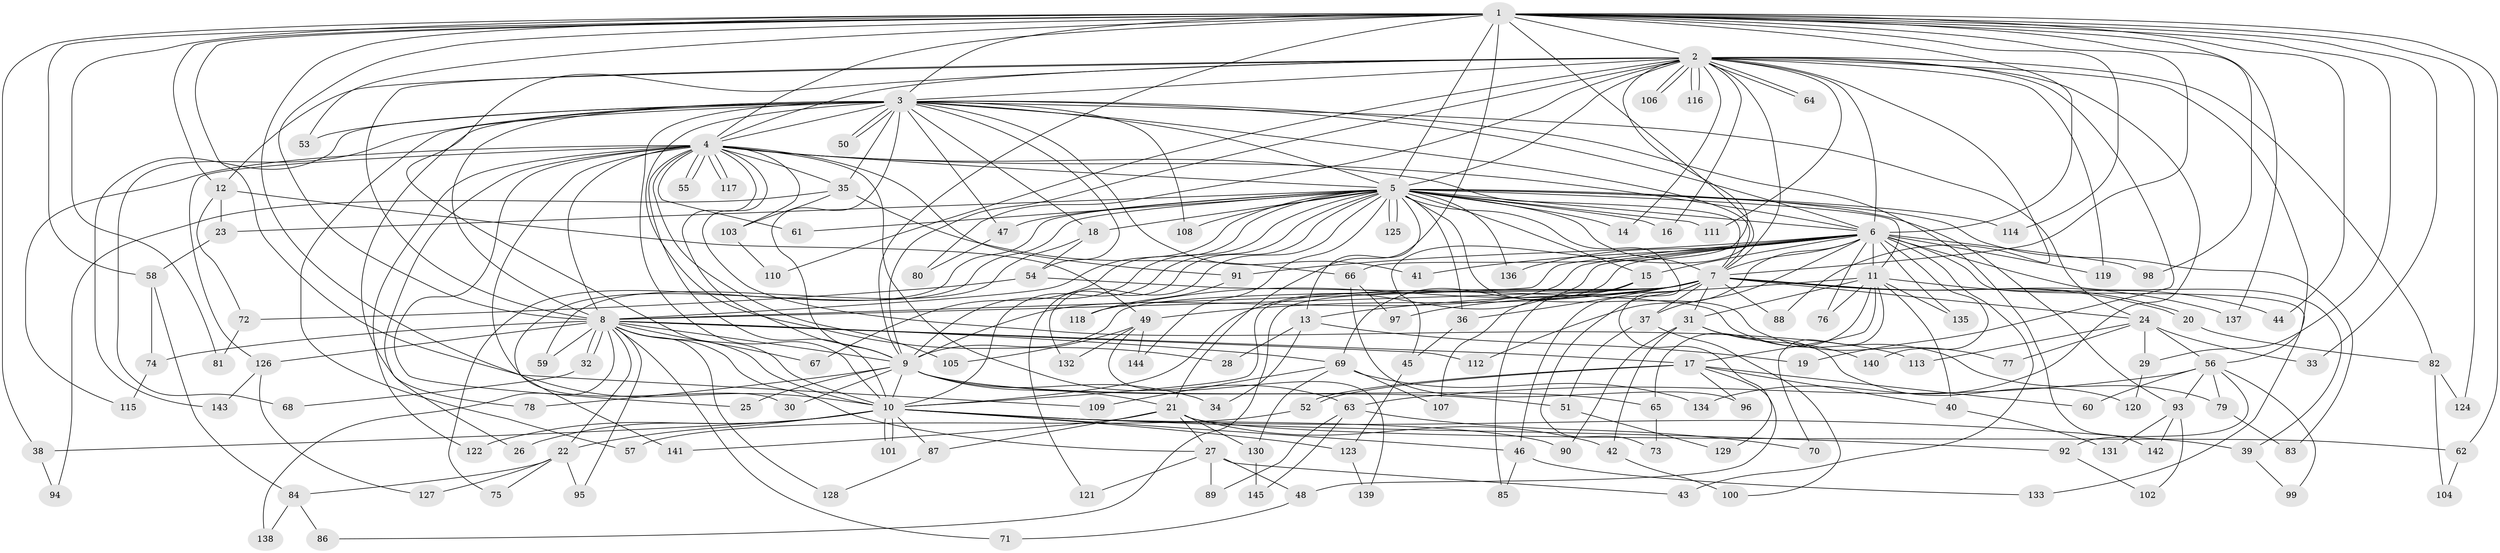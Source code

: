 // Generated by graph-tools (version 1.1) at 2025/14/03/09/25 04:14:18]
// undirected, 145 vertices, 315 edges
graph export_dot {
graph [start="1"]
  node [color=gray90,style=filled];
  1;
  2;
  3;
  4;
  5;
  6;
  7;
  8;
  9;
  10;
  11;
  12;
  13;
  14;
  15;
  16;
  17;
  18;
  19;
  20;
  21;
  22;
  23;
  24;
  25;
  26;
  27;
  28;
  29;
  30;
  31;
  32;
  33;
  34;
  35;
  36;
  37;
  38;
  39;
  40;
  41;
  42;
  43;
  44;
  45;
  46;
  47;
  48;
  49;
  50;
  51;
  52;
  53;
  54;
  55;
  56;
  57;
  58;
  59;
  60;
  61;
  62;
  63;
  64;
  65;
  66;
  67;
  68;
  69;
  70;
  71;
  72;
  73;
  74;
  75;
  76;
  77;
  78;
  79;
  80;
  81;
  82;
  83;
  84;
  85;
  86;
  87;
  88;
  89;
  90;
  91;
  92;
  93;
  94;
  95;
  96;
  97;
  98;
  99;
  100;
  101;
  102;
  103;
  104;
  105;
  106;
  107;
  108;
  109;
  110;
  111;
  112;
  113;
  114;
  115;
  116;
  117;
  118;
  119;
  120;
  121;
  122;
  123;
  124;
  125;
  126;
  127;
  128;
  129;
  130;
  131;
  132;
  133;
  134;
  135;
  136;
  137;
  138;
  139;
  140;
  141;
  142;
  143;
  144;
  145;
  1 -- 2;
  1 -- 3;
  1 -- 4;
  1 -- 5;
  1 -- 6;
  1 -- 7;
  1 -- 8;
  1 -- 9;
  1 -- 10;
  1 -- 12;
  1 -- 21;
  1 -- 29;
  1 -- 33;
  1 -- 38;
  1 -- 44;
  1 -- 45;
  1 -- 53;
  1 -- 58;
  1 -- 62;
  1 -- 81;
  1 -- 98;
  1 -- 109;
  1 -- 114;
  1 -- 124;
  1 -- 137;
  2 -- 3;
  2 -- 4;
  2 -- 5;
  2 -- 6;
  2 -- 7;
  2 -- 8;
  2 -- 9;
  2 -- 10;
  2 -- 12;
  2 -- 14;
  2 -- 16;
  2 -- 19;
  2 -- 56;
  2 -- 64;
  2 -- 64;
  2 -- 66;
  2 -- 80;
  2 -- 82;
  2 -- 88;
  2 -- 106;
  2 -- 106;
  2 -- 110;
  2 -- 111;
  2 -- 116;
  2 -- 116;
  2 -- 119;
  2 -- 134;
  3 -- 4;
  3 -- 5;
  3 -- 6;
  3 -- 7;
  3 -- 8;
  3 -- 9;
  3 -- 10;
  3 -- 18;
  3 -- 24;
  3 -- 28;
  3 -- 35;
  3 -- 41;
  3 -- 47;
  3 -- 50;
  3 -- 50;
  3 -- 53;
  3 -- 54;
  3 -- 57;
  3 -- 68;
  3 -- 78;
  3 -- 108;
  3 -- 142;
  3 -- 143;
  4 -- 5;
  4 -- 6;
  4 -- 7;
  4 -- 8;
  4 -- 9;
  4 -- 10;
  4 -- 25;
  4 -- 26;
  4 -- 30;
  4 -- 35;
  4 -- 55;
  4 -- 55;
  4 -- 61;
  4 -- 63;
  4 -- 91;
  4 -- 103;
  4 -- 105;
  4 -- 113;
  4 -- 115;
  4 -- 117;
  4 -- 117;
  4 -- 122;
  4 -- 126;
  5 -- 6;
  5 -- 7;
  5 -- 8;
  5 -- 9;
  5 -- 10;
  5 -- 11;
  5 -- 13;
  5 -- 14;
  5 -- 15;
  5 -- 16;
  5 -- 18;
  5 -- 23;
  5 -- 36;
  5 -- 46;
  5 -- 47;
  5 -- 61;
  5 -- 67;
  5 -- 75;
  5 -- 77;
  5 -- 83;
  5 -- 93;
  5 -- 108;
  5 -- 111;
  5 -- 114;
  5 -- 121;
  5 -- 125;
  5 -- 125;
  5 -- 132;
  5 -- 136;
  5 -- 141;
  5 -- 144;
  6 -- 7;
  6 -- 8;
  6 -- 9;
  6 -- 10;
  6 -- 11;
  6 -- 15;
  6 -- 37;
  6 -- 39;
  6 -- 41;
  6 -- 43;
  6 -- 69;
  6 -- 76;
  6 -- 91;
  6 -- 98;
  6 -- 112;
  6 -- 119;
  6 -- 133;
  6 -- 135;
  6 -- 136;
  6 -- 140;
  7 -- 8;
  7 -- 9;
  7 -- 10;
  7 -- 20;
  7 -- 20;
  7 -- 24;
  7 -- 31;
  7 -- 36;
  7 -- 37;
  7 -- 49;
  7 -- 73;
  7 -- 86;
  7 -- 88;
  7 -- 97;
  7 -- 118;
  7 -- 129;
  7 -- 137;
  8 -- 9;
  8 -- 10;
  8 -- 17;
  8 -- 22;
  8 -- 27;
  8 -- 32;
  8 -- 32;
  8 -- 59;
  8 -- 67;
  8 -- 69;
  8 -- 71;
  8 -- 74;
  8 -- 95;
  8 -- 112;
  8 -- 126;
  8 -- 128;
  8 -- 138;
  9 -- 10;
  9 -- 21;
  9 -- 25;
  9 -- 30;
  9 -- 34;
  9 -- 51;
  9 -- 65;
  9 -- 78;
  10 -- 22;
  10 -- 26;
  10 -- 38;
  10 -- 39;
  10 -- 46;
  10 -- 87;
  10 -- 90;
  10 -- 92;
  10 -- 101;
  10 -- 101;
  10 -- 122;
  10 -- 123;
  11 -- 13;
  11 -- 17;
  11 -- 31;
  11 -- 40;
  11 -- 44;
  11 -- 65;
  11 -- 70;
  11 -- 76;
  11 -- 135;
  12 -- 23;
  12 -- 49;
  12 -- 72;
  13 -- 19;
  13 -- 28;
  13 -- 34;
  15 -- 85;
  15 -- 107;
  17 -- 40;
  17 -- 48;
  17 -- 52;
  17 -- 52;
  17 -- 60;
  17 -- 96;
  18 -- 54;
  18 -- 59;
  20 -- 82;
  21 -- 27;
  21 -- 42;
  21 -- 62;
  21 -- 87;
  21 -- 130;
  21 -- 141;
  22 -- 75;
  22 -- 84;
  22 -- 95;
  22 -- 127;
  23 -- 58;
  24 -- 29;
  24 -- 33;
  24 -- 56;
  24 -- 77;
  24 -- 113;
  27 -- 43;
  27 -- 48;
  27 -- 89;
  27 -- 121;
  29 -- 120;
  31 -- 42;
  31 -- 90;
  31 -- 120;
  31 -- 140;
  32 -- 68;
  35 -- 66;
  35 -- 94;
  35 -- 103;
  36 -- 45;
  37 -- 51;
  37 -- 100;
  38 -- 94;
  39 -- 99;
  40 -- 131;
  42 -- 100;
  45 -- 123;
  46 -- 85;
  46 -- 133;
  47 -- 80;
  48 -- 71;
  49 -- 105;
  49 -- 132;
  49 -- 139;
  49 -- 144;
  51 -- 129;
  52 -- 57;
  54 -- 72;
  54 -- 79;
  56 -- 60;
  56 -- 63;
  56 -- 79;
  56 -- 92;
  56 -- 93;
  56 -- 99;
  58 -- 74;
  58 -- 84;
  62 -- 104;
  63 -- 70;
  63 -- 89;
  63 -- 145;
  65 -- 73;
  66 -- 96;
  66 -- 97;
  69 -- 107;
  69 -- 109;
  69 -- 130;
  69 -- 134;
  72 -- 81;
  74 -- 115;
  79 -- 83;
  82 -- 104;
  82 -- 124;
  84 -- 86;
  84 -- 138;
  87 -- 128;
  91 -- 118;
  92 -- 102;
  93 -- 102;
  93 -- 131;
  93 -- 142;
  103 -- 110;
  123 -- 139;
  126 -- 127;
  126 -- 143;
  130 -- 145;
}
